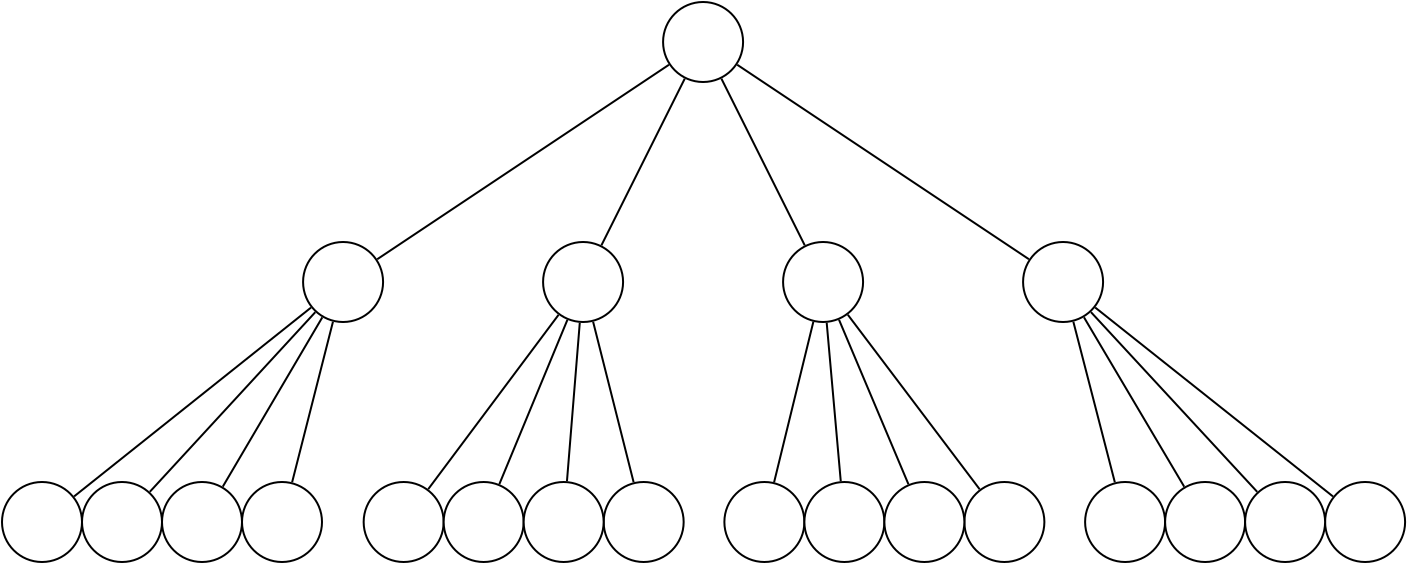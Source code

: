 <?xml version="1.0" encoding="UTF-8"?>
<dia:diagram xmlns:dia="http://www.lysator.liu.se/~alla/dia/">
  <dia:layer name="Background" visible="true" active="true">
    <dia:object type="Standard - Ellipse" version="0" id="O0">
      <dia:attribute name="obj_pos">
        <dia:point val="26,0"/>
      </dia:attribute>
      <dia:attribute name="obj_bb">
        <dia:rectangle val="25.95,-0.05;30.05,4.05"/>
      </dia:attribute>
      <dia:attribute name="elem_corner">
        <dia:point val="26,0"/>
      </dia:attribute>
      <dia:attribute name="elem_width">
        <dia:real val="4"/>
      </dia:attribute>
      <dia:attribute name="elem_height">
        <dia:real val="4"/>
      </dia:attribute>
    </dia:object>
    <dia:object type="Standard - Ellipse" version="0" id="O1">
      <dia:attribute name="obj_pos">
        <dia:point val="8,12"/>
      </dia:attribute>
      <dia:attribute name="obj_bb">
        <dia:rectangle val="7.95,11.95;12.05,16.05"/>
      </dia:attribute>
      <dia:attribute name="elem_corner">
        <dia:point val="8,12"/>
      </dia:attribute>
      <dia:attribute name="elem_width">
        <dia:real val="4"/>
      </dia:attribute>
      <dia:attribute name="elem_height">
        <dia:real val="4"/>
      </dia:attribute>
    </dia:object>
    <dia:object type="Standard - Ellipse" version="0" id="O2">
      <dia:attribute name="obj_pos">
        <dia:point val="20,12"/>
      </dia:attribute>
      <dia:attribute name="obj_bb">
        <dia:rectangle val="19.95,11.95;24.05,16.05"/>
      </dia:attribute>
      <dia:attribute name="elem_corner">
        <dia:point val="20,12"/>
      </dia:attribute>
      <dia:attribute name="elem_width">
        <dia:real val="4"/>
      </dia:attribute>
      <dia:attribute name="elem_height">
        <dia:real val="4"/>
      </dia:attribute>
    </dia:object>
    <dia:object type="Standard - Ellipse" version="0" id="O3">
      <dia:attribute name="obj_pos">
        <dia:point val="32,12"/>
      </dia:attribute>
      <dia:attribute name="obj_bb">
        <dia:rectangle val="31.95,11.95;36.05,16.05"/>
      </dia:attribute>
      <dia:attribute name="elem_corner">
        <dia:point val="32,12"/>
      </dia:attribute>
      <dia:attribute name="elem_width">
        <dia:real val="4"/>
      </dia:attribute>
      <dia:attribute name="elem_height">
        <dia:real val="4"/>
      </dia:attribute>
    </dia:object>
    <dia:object type="Standard - Ellipse" version="0" id="O4">
      <dia:attribute name="obj_pos">
        <dia:point val="44,12"/>
      </dia:attribute>
      <dia:attribute name="obj_bb">
        <dia:rectangle val="43.95,11.95;48.05,16.05"/>
      </dia:attribute>
      <dia:attribute name="elem_corner">
        <dia:point val="44,12"/>
      </dia:attribute>
      <dia:attribute name="elem_width">
        <dia:real val="4"/>
      </dia:attribute>
      <dia:attribute name="elem_height">
        <dia:real val="4"/>
      </dia:attribute>
    </dia:object>
    <dia:object type="Standard - Ellipse" version="0" id="O5">
      <dia:attribute name="obj_pos">
        <dia:point val="-7.054,24"/>
      </dia:attribute>
      <dia:attribute name="obj_bb">
        <dia:rectangle val="-7.104,23.95;-3.004,28.05"/>
      </dia:attribute>
      <dia:attribute name="elem_corner">
        <dia:point val="-7.054,24"/>
      </dia:attribute>
      <dia:attribute name="elem_width">
        <dia:real val="4"/>
      </dia:attribute>
      <dia:attribute name="elem_height">
        <dia:real val="4"/>
      </dia:attribute>
    </dia:object>
    <dia:object type="Standard - Ellipse" version="0" id="O6">
      <dia:attribute name="obj_pos">
        <dia:point val="-3.054,24"/>
      </dia:attribute>
      <dia:attribute name="obj_bb">
        <dia:rectangle val="-3.104,23.95;0.996,28.05"/>
      </dia:attribute>
      <dia:attribute name="elem_corner">
        <dia:point val="-3.054,24"/>
      </dia:attribute>
      <dia:attribute name="elem_width">
        <dia:real val="4"/>
      </dia:attribute>
      <dia:attribute name="elem_height">
        <dia:real val="4"/>
      </dia:attribute>
    </dia:object>
    <dia:object type="Standard - Ellipse" version="0" id="O7">
      <dia:attribute name="obj_pos">
        <dia:point val="4.946,24"/>
      </dia:attribute>
      <dia:attribute name="obj_bb">
        <dia:rectangle val="4.896,23.95;8.996,28.05"/>
      </dia:attribute>
      <dia:attribute name="elem_corner">
        <dia:point val="4.946,24"/>
      </dia:attribute>
      <dia:attribute name="elem_width">
        <dia:real val="4"/>
      </dia:attribute>
      <dia:attribute name="elem_height">
        <dia:real val="4"/>
      </dia:attribute>
    </dia:object>
    <dia:object type="Standard - Ellipse" version="0" id="O8">
      <dia:attribute name="obj_pos">
        <dia:point val="0.946,24"/>
      </dia:attribute>
      <dia:attribute name="obj_bb">
        <dia:rectangle val="0.896,23.95;4.996,28.05"/>
      </dia:attribute>
      <dia:attribute name="elem_corner">
        <dia:point val="0.946,24"/>
      </dia:attribute>
      <dia:attribute name="elem_width">
        <dia:real val="4"/>
      </dia:attribute>
      <dia:attribute name="elem_height">
        <dia:real val="4"/>
      </dia:attribute>
    </dia:object>
    <dia:object type="Standard - Ellipse" version="0" id="O9">
      <dia:attribute name="obj_pos">
        <dia:point val="11.029,24"/>
      </dia:attribute>
      <dia:attribute name="obj_bb">
        <dia:rectangle val="10.979,23.95;15.079,28.05"/>
      </dia:attribute>
      <dia:attribute name="elem_corner">
        <dia:point val="11.029,24"/>
      </dia:attribute>
      <dia:attribute name="elem_width">
        <dia:real val="4"/>
      </dia:attribute>
      <dia:attribute name="elem_height">
        <dia:real val="4"/>
      </dia:attribute>
    </dia:object>
    <dia:object type="Standard - Ellipse" version="0" id="O10">
      <dia:attribute name="obj_pos">
        <dia:point val="15.029,24"/>
      </dia:attribute>
      <dia:attribute name="obj_bb">
        <dia:rectangle val="14.979,23.95;19.079,28.05"/>
      </dia:attribute>
      <dia:attribute name="elem_corner">
        <dia:point val="15.029,24"/>
      </dia:attribute>
      <dia:attribute name="elem_width">
        <dia:real val="4"/>
      </dia:attribute>
      <dia:attribute name="elem_height">
        <dia:real val="4"/>
      </dia:attribute>
    </dia:object>
    <dia:object type="Standard - Ellipse" version="0" id="O11">
      <dia:attribute name="obj_pos">
        <dia:point val="23.029,24"/>
      </dia:attribute>
      <dia:attribute name="obj_bb">
        <dia:rectangle val="22.979,23.95;27.079,28.05"/>
      </dia:attribute>
      <dia:attribute name="elem_corner">
        <dia:point val="23.029,24"/>
      </dia:attribute>
      <dia:attribute name="elem_width">
        <dia:real val="4"/>
      </dia:attribute>
      <dia:attribute name="elem_height">
        <dia:real val="4"/>
      </dia:attribute>
    </dia:object>
    <dia:object type="Standard - Ellipse" version="0" id="O12">
      <dia:attribute name="obj_pos">
        <dia:point val="19.029,24"/>
      </dia:attribute>
      <dia:attribute name="obj_bb">
        <dia:rectangle val="18.979,23.95;23.079,28.05"/>
      </dia:attribute>
      <dia:attribute name="elem_corner">
        <dia:point val="19.029,24"/>
      </dia:attribute>
      <dia:attribute name="elem_width">
        <dia:real val="4"/>
      </dia:attribute>
      <dia:attribute name="elem_height">
        <dia:real val="4"/>
      </dia:attribute>
    </dia:object>
    <dia:object type="Standard - Ellipse" version="0" id="O13">
      <dia:attribute name="obj_pos">
        <dia:point val="29.065,24"/>
      </dia:attribute>
      <dia:attribute name="obj_bb">
        <dia:rectangle val="29.015,23.95;33.115,28.05"/>
      </dia:attribute>
      <dia:attribute name="elem_corner">
        <dia:point val="29.065,24"/>
      </dia:attribute>
      <dia:attribute name="elem_width">
        <dia:real val="4"/>
      </dia:attribute>
      <dia:attribute name="elem_height">
        <dia:real val="4"/>
      </dia:attribute>
    </dia:object>
    <dia:object type="Standard - Ellipse" version="0" id="O14">
      <dia:attribute name="obj_pos">
        <dia:point val="33.065,24"/>
      </dia:attribute>
      <dia:attribute name="obj_bb">
        <dia:rectangle val="33.015,23.95;37.115,28.05"/>
      </dia:attribute>
      <dia:attribute name="elem_corner">
        <dia:point val="33.065,24"/>
      </dia:attribute>
      <dia:attribute name="elem_width">
        <dia:real val="4"/>
      </dia:attribute>
      <dia:attribute name="elem_height">
        <dia:real val="4"/>
      </dia:attribute>
    </dia:object>
    <dia:object type="Standard - Ellipse" version="0" id="O15">
      <dia:attribute name="obj_pos">
        <dia:point val="41.065,24"/>
      </dia:attribute>
      <dia:attribute name="obj_bb">
        <dia:rectangle val="41.015,23.95;45.115,28.05"/>
      </dia:attribute>
      <dia:attribute name="elem_corner">
        <dia:point val="41.065,24"/>
      </dia:attribute>
      <dia:attribute name="elem_width">
        <dia:real val="4"/>
      </dia:attribute>
      <dia:attribute name="elem_height">
        <dia:real val="4"/>
      </dia:attribute>
    </dia:object>
    <dia:object type="Standard - Ellipse" version="0" id="O16">
      <dia:attribute name="obj_pos">
        <dia:point val="37.065,24"/>
      </dia:attribute>
      <dia:attribute name="obj_bb">
        <dia:rectangle val="37.015,23.95;41.115,28.05"/>
      </dia:attribute>
      <dia:attribute name="elem_corner">
        <dia:point val="37.065,24"/>
      </dia:attribute>
      <dia:attribute name="elem_width">
        <dia:real val="4"/>
      </dia:attribute>
      <dia:attribute name="elem_height">
        <dia:real val="4"/>
      </dia:attribute>
    </dia:object>
    <dia:object type="Standard - Ellipse" version="0" id="O17">
      <dia:attribute name="obj_pos">
        <dia:point val="47.101,24"/>
      </dia:attribute>
      <dia:attribute name="obj_bb">
        <dia:rectangle val="47.051,23.95;51.151,28.05"/>
      </dia:attribute>
      <dia:attribute name="elem_corner">
        <dia:point val="47.101,24"/>
      </dia:attribute>
      <dia:attribute name="elem_width">
        <dia:real val="4"/>
      </dia:attribute>
      <dia:attribute name="elem_height">
        <dia:real val="4"/>
      </dia:attribute>
    </dia:object>
    <dia:object type="Standard - Ellipse" version="0" id="O18">
      <dia:attribute name="obj_pos">
        <dia:point val="51.101,24"/>
      </dia:attribute>
      <dia:attribute name="obj_bb">
        <dia:rectangle val="51.051,23.95;55.151,28.05"/>
      </dia:attribute>
      <dia:attribute name="elem_corner">
        <dia:point val="51.101,24"/>
      </dia:attribute>
      <dia:attribute name="elem_width">
        <dia:real val="4"/>
      </dia:attribute>
      <dia:attribute name="elem_height">
        <dia:real val="4"/>
      </dia:attribute>
    </dia:object>
    <dia:object type="Standard - Ellipse" version="0" id="O19">
      <dia:attribute name="obj_pos">
        <dia:point val="59.101,24"/>
      </dia:attribute>
      <dia:attribute name="obj_bb">
        <dia:rectangle val="59.051,23.95;63.151,28.05"/>
      </dia:attribute>
      <dia:attribute name="elem_corner">
        <dia:point val="59.101,24"/>
      </dia:attribute>
      <dia:attribute name="elem_width">
        <dia:real val="4"/>
      </dia:attribute>
      <dia:attribute name="elem_height">
        <dia:real val="4"/>
      </dia:attribute>
    </dia:object>
    <dia:object type="Standard - Ellipse" version="0" id="O20">
      <dia:attribute name="obj_pos">
        <dia:point val="55.101,24"/>
      </dia:attribute>
      <dia:attribute name="obj_bb">
        <dia:rectangle val="55.051,23.95;59.151,28.05"/>
      </dia:attribute>
      <dia:attribute name="elem_corner">
        <dia:point val="55.101,24"/>
      </dia:attribute>
      <dia:attribute name="elem_width">
        <dia:real val="4"/>
      </dia:attribute>
      <dia:attribute name="elem_height">
        <dia:real val="4"/>
      </dia:attribute>
    </dia:object>
    <dia:object type="Standard - Line" version="0" id="O21">
      <dia:attribute name="obj_pos">
        <dia:point val="26.294,3.137"/>
      </dia:attribute>
      <dia:attribute name="obj_bb">
        <dia:rectangle val="11.636,3.068;26.364,12.932"/>
      </dia:attribute>
      <dia:attribute name="conn_endpoints">
        <dia:point val="26.294,3.137"/>
        <dia:point val="11.706,12.863"/>
      </dia:attribute>
      <dia:attribute name="numcp">
        <dia:int val="1"/>
      </dia:attribute>
      <dia:connections>
        <dia:connection handle="0" to="O0" connection="8"/>
        <dia:connection handle="1" to="O1" connection="8"/>
      </dia:connections>
    </dia:object>
    <dia:object type="Standard - Line" version="0" id="O22">
      <dia:attribute name="obj_pos">
        <dia:point val="27.084,3.831"/>
      </dia:attribute>
      <dia:attribute name="obj_bb">
        <dia:rectangle val="22.848,3.764;27.152,12.236"/>
      </dia:attribute>
      <dia:attribute name="conn_endpoints">
        <dia:point val="27.084,3.831"/>
        <dia:point val="22.916,12.169"/>
      </dia:attribute>
      <dia:attribute name="numcp">
        <dia:int val="1"/>
      </dia:attribute>
      <dia:connections>
        <dia:connection handle="0" to="O0" connection="8"/>
        <dia:connection handle="1" to="O2" connection="8"/>
      </dia:connections>
    </dia:object>
    <dia:object type="Standard - Line" version="0" id="O23">
      <dia:attribute name="obj_pos">
        <dia:point val="28.916,3.831"/>
      </dia:attribute>
      <dia:attribute name="obj_bb">
        <dia:rectangle val="28.848,3.764;33.152,12.236"/>
      </dia:attribute>
      <dia:attribute name="conn_endpoints">
        <dia:point val="28.916,3.831"/>
        <dia:point val="33.084,12.169"/>
      </dia:attribute>
      <dia:attribute name="numcp">
        <dia:int val="1"/>
      </dia:attribute>
      <dia:connections>
        <dia:connection handle="0" to="O0" connection="8"/>
        <dia:connection handle="1" to="O3" connection="8"/>
      </dia:connections>
    </dia:object>
    <dia:object type="Standard - Line" version="0" id="O24">
      <dia:attribute name="obj_pos">
        <dia:point val="29.706,3.137"/>
      </dia:attribute>
      <dia:attribute name="obj_bb">
        <dia:rectangle val="29.636,3.068;44.364,12.932"/>
      </dia:attribute>
      <dia:attribute name="conn_endpoints">
        <dia:point val="29.706,3.137"/>
        <dia:point val="44.294,12.863"/>
      </dia:attribute>
      <dia:attribute name="numcp">
        <dia:int val="1"/>
      </dia:attribute>
      <dia:connections>
        <dia:connection handle="0" to="O0" connection="8"/>
        <dia:connection handle="1" to="O4" connection="8"/>
      </dia:connections>
    </dia:object>
    <dia:object type="Standard - Line" version="0" id="O25">
      <dia:attribute name="obj_pos">
        <dia:point val="8.397,15.278"/>
      </dia:attribute>
      <dia:attribute name="obj_bb">
        <dia:rectangle val="-3.522,15.207;8.467,24.793"/>
      </dia:attribute>
      <dia:attribute name="conn_endpoints">
        <dia:point val="8.397,15.278"/>
        <dia:point val="-3.451,24.722"/>
      </dia:attribute>
      <dia:attribute name="numcp">
        <dia:int val="1"/>
      </dia:attribute>
      <dia:connections>
        <dia:connection handle="0" to="O1" connection="8"/>
        <dia:connection handle="1" to="O5" connection="8"/>
      </dia:connections>
    </dia:object>
    <dia:object type="Standard - Line" version="0" id="O26">
      <dia:attribute name="obj_pos">
        <dia:point val="8.611,15.508"/>
      </dia:attribute>
      <dia:attribute name="obj_bb">
        <dia:rectangle val="0.264,15.437;8.682,24.563"/>
      </dia:attribute>
      <dia:attribute name="conn_endpoints">
        <dia:point val="8.611,15.508"/>
        <dia:point val="0.334,24.492"/>
      </dia:attribute>
      <dia:attribute name="numcp">
        <dia:int val="1"/>
      </dia:attribute>
      <dia:connections>
        <dia:connection handle="0" to="O1" connection="8"/>
        <dia:connection handle="1" to="O6" connection="8"/>
      </dia:connections>
    </dia:object>
    <dia:object type="Standard - Line" version="0" id="O27">
      <dia:attribute name="obj_pos">
        <dia:point val="8.961,15.767"/>
      </dia:attribute>
      <dia:attribute name="obj_bb">
        <dia:rectangle val="3.916,15.699;9.029,24.301"/>
      </dia:attribute>
      <dia:attribute name="conn_endpoints">
        <dia:point val="8.961,15.767"/>
        <dia:point val="3.985,24.233"/>
      </dia:attribute>
      <dia:attribute name="numcp">
        <dia:int val="1"/>
      </dia:attribute>
      <dia:connections>
        <dia:connection handle="0" to="O1" connection="8"/>
        <dia:connection handle="1" to="O8" connection="8"/>
      </dia:connections>
    </dia:object>
    <dia:object type="Standard - Line" version="0" id="O28">
      <dia:attribute name="obj_pos">
        <dia:point val="9.494,15.987"/>
      </dia:attribute>
      <dia:attribute name="obj_bb">
        <dia:rectangle val="7.39,15.926;9.555,24.074"/>
      </dia:attribute>
      <dia:attribute name="conn_endpoints">
        <dia:point val="9.494,15.987"/>
        <dia:point val="7.451,24.013"/>
      </dia:attribute>
      <dia:attribute name="numcp">
        <dia:int val="1"/>
      </dia:attribute>
      <dia:connections>
        <dia:connection handle="0" to="O1" connection="8"/>
        <dia:connection handle="1" to="O7" connection="8"/>
      </dia:connections>
    </dia:object>
    <dia:object type="Standard - Line" version="0" id="O29">
      <dia:attribute name="obj_pos">
        <dia:point val="20.773,15.641"/>
      </dia:attribute>
      <dia:attribute name="obj_bb">
        <dia:rectangle val="14.186,15.571;20.843,24.429"/>
      </dia:attribute>
      <dia:attribute name="conn_endpoints">
        <dia:point val="20.773,15.641"/>
        <dia:point val="14.256,24.359"/>
      </dia:attribute>
      <dia:attribute name="numcp">
        <dia:int val="1"/>
      </dia:attribute>
      <dia:connections>
        <dia:connection handle="0" to="O2" connection="8"/>
        <dia:connection handle="1" to="O9" connection="8"/>
      </dia:connections>
    </dia:object>
    <dia:object type="Standard - Line" version="0" id="O30">
      <dia:attribute name="obj_pos">
        <dia:point val="21.216,15.893"/>
      </dia:attribute>
      <dia:attribute name="obj_bb">
        <dia:rectangle val="17.748,15.828;21.281,24.172"/>
      </dia:attribute>
      <dia:attribute name="conn_endpoints">
        <dia:point val="21.216,15.893"/>
        <dia:point val="17.813,24.107"/>
      </dia:attribute>
      <dia:attribute name="numcp">
        <dia:int val="1"/>
      </dia:attribute>
      <dia:connections>
        <dia:connection handle="0" to="O2" connection="8"/>
        <dia:connection handle="1" to="O10" connection="8"/>
      </dia:connections>
    </dia:object>
    <dia:object type="Standard - Line" version="0" id="O31">
      <dia:attribute name="obj_pos">
        <dia:point val="21.835,16.043"/>
      </dia:attribute>
      <dia:attribute name="obj_bb">
        <dia:rectangle val="21.14,15.989;21.889,24.011"/>
      </dia:attribute>
      <dia:attribute name="conn_endpoints">
        <dia:point val="21.835,16.043"/>
        <dia:point val="21.194,23.957"/>
      </dia:attribute>
      <dia:attribute name="numcp">
        <dia:int val="1"/>
      </dia:attribute>
      <dia:connections>
        <dia:connection handle="0" to="O2" connection="8"/>
        <dia:connection handle="1" to="O12" connection="8"/>
      </dia:connections>
    </dia:object>
    <dia:object type="Standard - Line" version="0" id="O32">
      <dia:attribute name="obj_pos">
        <dia:point val="22.502,15.987"/>
      </dia:attribute>
      <dia:attribute name="obj_bb">
        <dia:rectangle val="22.441,15.926;24.588,24.074"/>
      </dia:attribute>
      <dia:attribute name="conn_endpoints">
        <dia:point val="22.502,15.987"/>
        <dia:point val="24.527,24.013"/>
      </dia:attribute>
      <dia:attribute name="numcp">
        <dia:int val="1"/>
      </dia:attribute>
      <dia:connections>
        <dia:connection handle="0" to="O2" connection="8"/>
        <dia:connection handle="1" to="O11" connection="8"/>
      </dia:connections>
    </dia:object>
    <dia:object type="Standard - Line" version="0" id="O33">
      <dia:attribute name="obj_pos">
        <dia:point val="33.516,15.98"/>
      </dia:attribute>
      <dia:attribute name="obj_bb">
        <dia:rectangle val="31.489,15.92;33.576,24.08"/>
      </dia:attribute>
      <dia:attribute name="conn_endpoints">
        <dia:point val="33.516,15.98"/>
        <dia:point val="31.549,24.02"/>
      </dia:attribute>
      <dia:attribute name="numcp">
        <dia:int val="1"/>
      </dia:attribute>
      <dia:connections>
        <dia:connection handle="0" to="O3" connection="8"/>
        <dia:connection handle="1" to="O13" connection="8"/>
      </dia:connections>
    </dia:object>
    <dia:object type="Standard - Line" version="0" id="O34">
      <dia:attribute name="obj_pos">
        <dia:point val="34.181,16.041"/>
      </dia:attribute>
      <dia:attribute name="obj_bb">
        <dia:rectangle val="34.127,15.986;34.938,24.014"/>
      </dia:attribute>
      <dia:attribute name="conn_endpoints">
        <dia:point val="34.181,16.041"/>
        <dia:point val="34.884,23.959"/>
      </dia:attribute>
      <dia:attribute name="numcp">
        <dia:int val="1"/>
      </dia:attribute>
      <dia:connections>
        <dia:connection handle="0" to="O3" connection="8"/>
        <dia:connection handle="1" to="O14" connection="8"/>
      </dia:connections>
    </dia:object>
    <dia:object type="Standard - Line" version="0" id="O35">
      <dia:attribute name="obj_pos">
        <dia:point val="34.797,15.889"/>
      </dia:attribute>
      <dia:attribute name="obj_bb">
        <dia:rectangle val="34.732,15.823;38.333,24.177"/>
      </dia:attribute>
      <dia:attribute name="conn_endpoints">
        <dia:point val="34.797,15.889"/>
        <dia:point val="38.268,24.111"/>
      </dia:attribute>
      <dia:attribute name="numcp">
        <dia:int val="1"/>
      </dia:attribute>
      <dia:connections>
        <dia:connection handle="0" to="O3" connection="8"/>
        <dia:connection handle="1" to="O16" connection="8"/>
      </dia:connections>
    </dia:object>
    <dia:object type="Standard - Line" version="0" id="O36">
      <dia:attribute name="obj_pos">
        <dia:point val="35.236,15.636"/>
      </dia:attribute>
      <dia:attribute name="obj_bb">
        <dia:rectangle val="35.165,15.566;41.9,24.434"/>
      </dia:attribute>
      <dia:attribute name="conn_endpoints">
        <dia:point val="35.236,15.636"/>
        <dia:point val="41.829,24.364"/>
      </dia:attribute>
      <dia:attribute name="numcp">
        <dia:int val="1"/>
      </dia:attribute>
      <dia:connections>
        <dia:connection handle="0" to="O3" connection="8"/>
        <dia:connection handle="1" to="O15" connection="8"/>
      </dia:connections>
    </dia:object>
    <dia:object type="Standard - Line" version="0" id="O37">
      <dia:attribute name="obj_pos">
        <dia:point val="46.513,15.984"/>
      </dia:attribute>
      <dia:attribute name="obj_bb">
        <dia:rectangle val="46.452,15.923;48.649,24.077"/>
      </dia:attribute>
      <dia:attribute name="conn_endpoints">
        <dia:point val="46.513,15.984"/>
        <dia:point val="48.588,24.016"/>
      </dia:attribute>
      <dia:attribute name="numcp">
        <dia:int val="1"/>
      </dia:attribute>
      <dia:connections>
        <dia:connection handle="0" to="O4" connection="8"/>
        <dia:connection handle="1" to="O17" connection="8"/>
      </dia:connections>
    </dia:object>
    <dia:object type="Standard - Line" version="0" id="O38">
      <dia:attribute name="obj_pos">
        <dia:point val="47.044,15.764"/>
      </dia:attribute>
      <dia:attribute name="obj_bb">
        <dia:rectangle val="46.975,15.695;52.126,24.305"/>
      </dia:attribute>
      <dia:attribute name="conn_endpoints">
        <dia:point val="47.044,15.764"/>
        <dia:point val="52.057,24.236"/>
      </dia:attribute>
      <dia:attribute name="numcp">
        <dia:int val="1"/>
      </dia:attribute>
      <dia:connections>
        <dia:connection handle="0" to="O4" connection="8"/>
        <dia:connection handle="1" to="O18" connection="8"/>
      </dia:connections>
    </dia:object>
    <dia:object type="Standard - Line" version="0" id="O39">
      <dia:attribute name="obj_pos">
        <dia:point val="47.392,15.505"/>
      </dia:attribute>
      <dia:attribute name="obj_bb">
        <dia:rectangle val="47.321,15.434;55.78,24.566"/>
      </dia:attribute>
      <dia:attribute name="conn_endpoints">
        <dia:point val="47.392,15.505"/>
        <dia:point val="55.709,24.495"/>
      </dia:attribute>
      <dia:attribute name="numcp">
        <dia:int val="1"/>
      </dia:attribute>
      <dia:connections>
        <dia:connection handle="0" to="O4" connection="8"/>
        <dia:connection handle="1" to="O20" connection="8"/>
      </dia:connections>
    </dia:object>
    <dia:object type="Standard - Line" version="0" id="O40">
      <dia:attribute name="obj_pos">
        <dia:point val="47.605,15.275"/>
      </dia:attribute>
      <dia:attribute name="obj_bb">
        <dia:rectangle val="47.534,15.205;59.567,24.795"/>
      </dia:attribute>
      <dia:attribute name="conn_endpoints">
        <dia:point val="47.605,15.275"/>
        <dia:point val="59.496,24.725"/>
      </dia:attribute>
      <dia:attribute name="numcp">
        <dia:int val="1"/>
      </dia:attribute>
      <dia:connections>
        <dia:connection handle="0" to="O4" connection="8"/>
        <dia:connection handle="1" to="O19" connection="8"/>
      </dia:connections>
    </dia:object>
  </dia:layer>
</dia:diagram>
